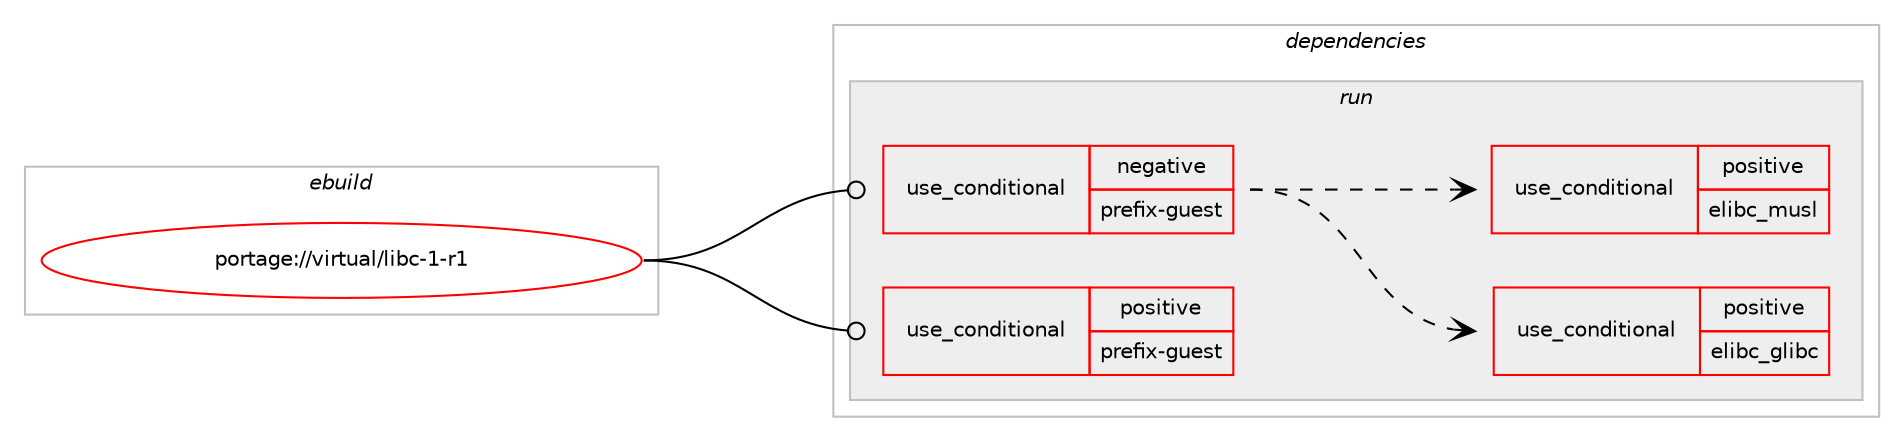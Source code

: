 digraph prolog {

# *************
# Graph options
# *************

newrank=true;
concentrate=true;
compound=true;
graph [rankdir=LR,fontname=Helvetica,fontsize=10,ranksep=1.5];#, ranksep=2.5, nodesep=0.2];
edge  [arrowhead=vee];
node  [fontname=Helvetica,fontsize=10];

# **********
# The ebuild
# **********

subgraph cluster_leftcol {
color=gray;
rank=same;
label=<<i>ebuild</i>>;
id [label="portage://virtual/libc-1-r1", color=red, width=4, href="../virtual/libc-1-r1.svg"];
}

# ****************
# The dependencies
# ****************

subgraph cluster_midcol {
color=gray;
label=<<i>dependencies</i>>;
subgraph cluster_compile {
fillcolor="#eeeeee";
style=filled;
label=<<i>compile</i>>;
}
subgraph cluster_compileandrun {
fillcolor="#eeeeee";
style=filled;
label=<<i>compile and run</i>>;
}
subgraph cluster_run {
fillcolor="#eeeeee";
style=filled;
label=<<i>run</i>>;
subgraph cond966 {
dependency3301 [label=<<TABLE BORDER="0" CELLBORDER="1" CELLSPACING="0" CELLPADDING="4"><TR><TD ROWSPAN="3" CELLPADDING="10">use_conditional</TD></TR><TR><TD>negative</TD></TR><TR><TD>prefix-guest</TD></TR></TABLE>>, shape=none, color=red];
subgraph cond967 {
dependency3302 [label=<<TABLE BORDER="0" CELLBORDER="1" CELLSPACING="0" CELLPADDING="4"><TR><TD ROWSPAN="3" CELLPADDING="10">use_conditional</TD></TR><TR><TD>positive</TD></TR><TR><TD>elibc_glibc</TD></TR></TABLE>>, shape=none, color=red];
# *** BEGIN UNKNOWN DEPENDENCY TYPE (TODO) ***
# dependency3302 -> package_dependency(portage://virtual/libc-1-r1,run,no,sys-libs,glibc,none,[,,],[slot(2.2)],[])
# *** END UNKNOWN DEPENDENCY TYPE (TODO) ***

}
dependency3301:e -> dependency3302:w [weight=20,style="dashed",arrowhead="vee"];
subgraph cond968 {
dependency3303 [label=<<TABLE BORDER="0" CELLBORDER="1" CELLSPACING="0" CELLPADDING="4"><TR><TD ROWSPAN="3" CELLPADDING="10">use_conditional</TD></TR><TR><TD>positive</TD></TR><TR><TD>elibc_musl</TD></TR></TABLE>>, shape=none, color=red];
# *** BEGIN UNKNOWN DEPENDENCY TYPE (TODO) ***
# dependency3303 -> package_dependency(portage://virtual/libc-1-r1,run,no,sys-libs,musl,none,[,,],[],[])
# *** END UNKNOWN DEPENDENCY TYPE (TODO) ***

}
dependency3301:e -> dependency3303:w [weight=20,style="dashed",arrowhead="vee"];
}
id:e -> dependency3301:w [weight=20,style="solid",arrowhead="odot"];
subgraph cond969 {
dependency3304 [label=<<TABLE BORDER="0" CELLBORDER="1" CELLSPACING="0" CELLPADDING="4"><TR><TD ROWSPAN="3" CELLPADDING="10">use_conditional</TD></TR><TR><TD>positive</TD></TR><TR><TD>prefix-guest</TD></TR></TABLE>>, shape=none, color=red];
# *** BEGIN UNKNOWN DEPENDENCY TYPE (TODO) ***
# dependency3304 -> package_dependency(portage://virtual/libc-1-r1,run,weak,sys-libs,glibc,none,[,,],[],[])
# *** END UNKNOWN DEPENDENCY TYPE (TODO) ***

# *** BEGIN UNKNOWN DEPENDENCY TYPE (TODO) ***
# dependency3304 -> package_dependency(portage://virtual/libc-1-r1,run,weak,sys-libs,musl,none,[,,],[],[])
# *** END UNKNOWN DEPENDENCY TYPE (TODO) ***

}
id:e -> dependency3304:w [weight=20,style="solid",arrowhead="odot"];
}
}

# **************
# The candidates
# **************

subgraph cluster_choices {
rank=same;
color=gray;
label=<<i>candidates</i>>;

}

}
